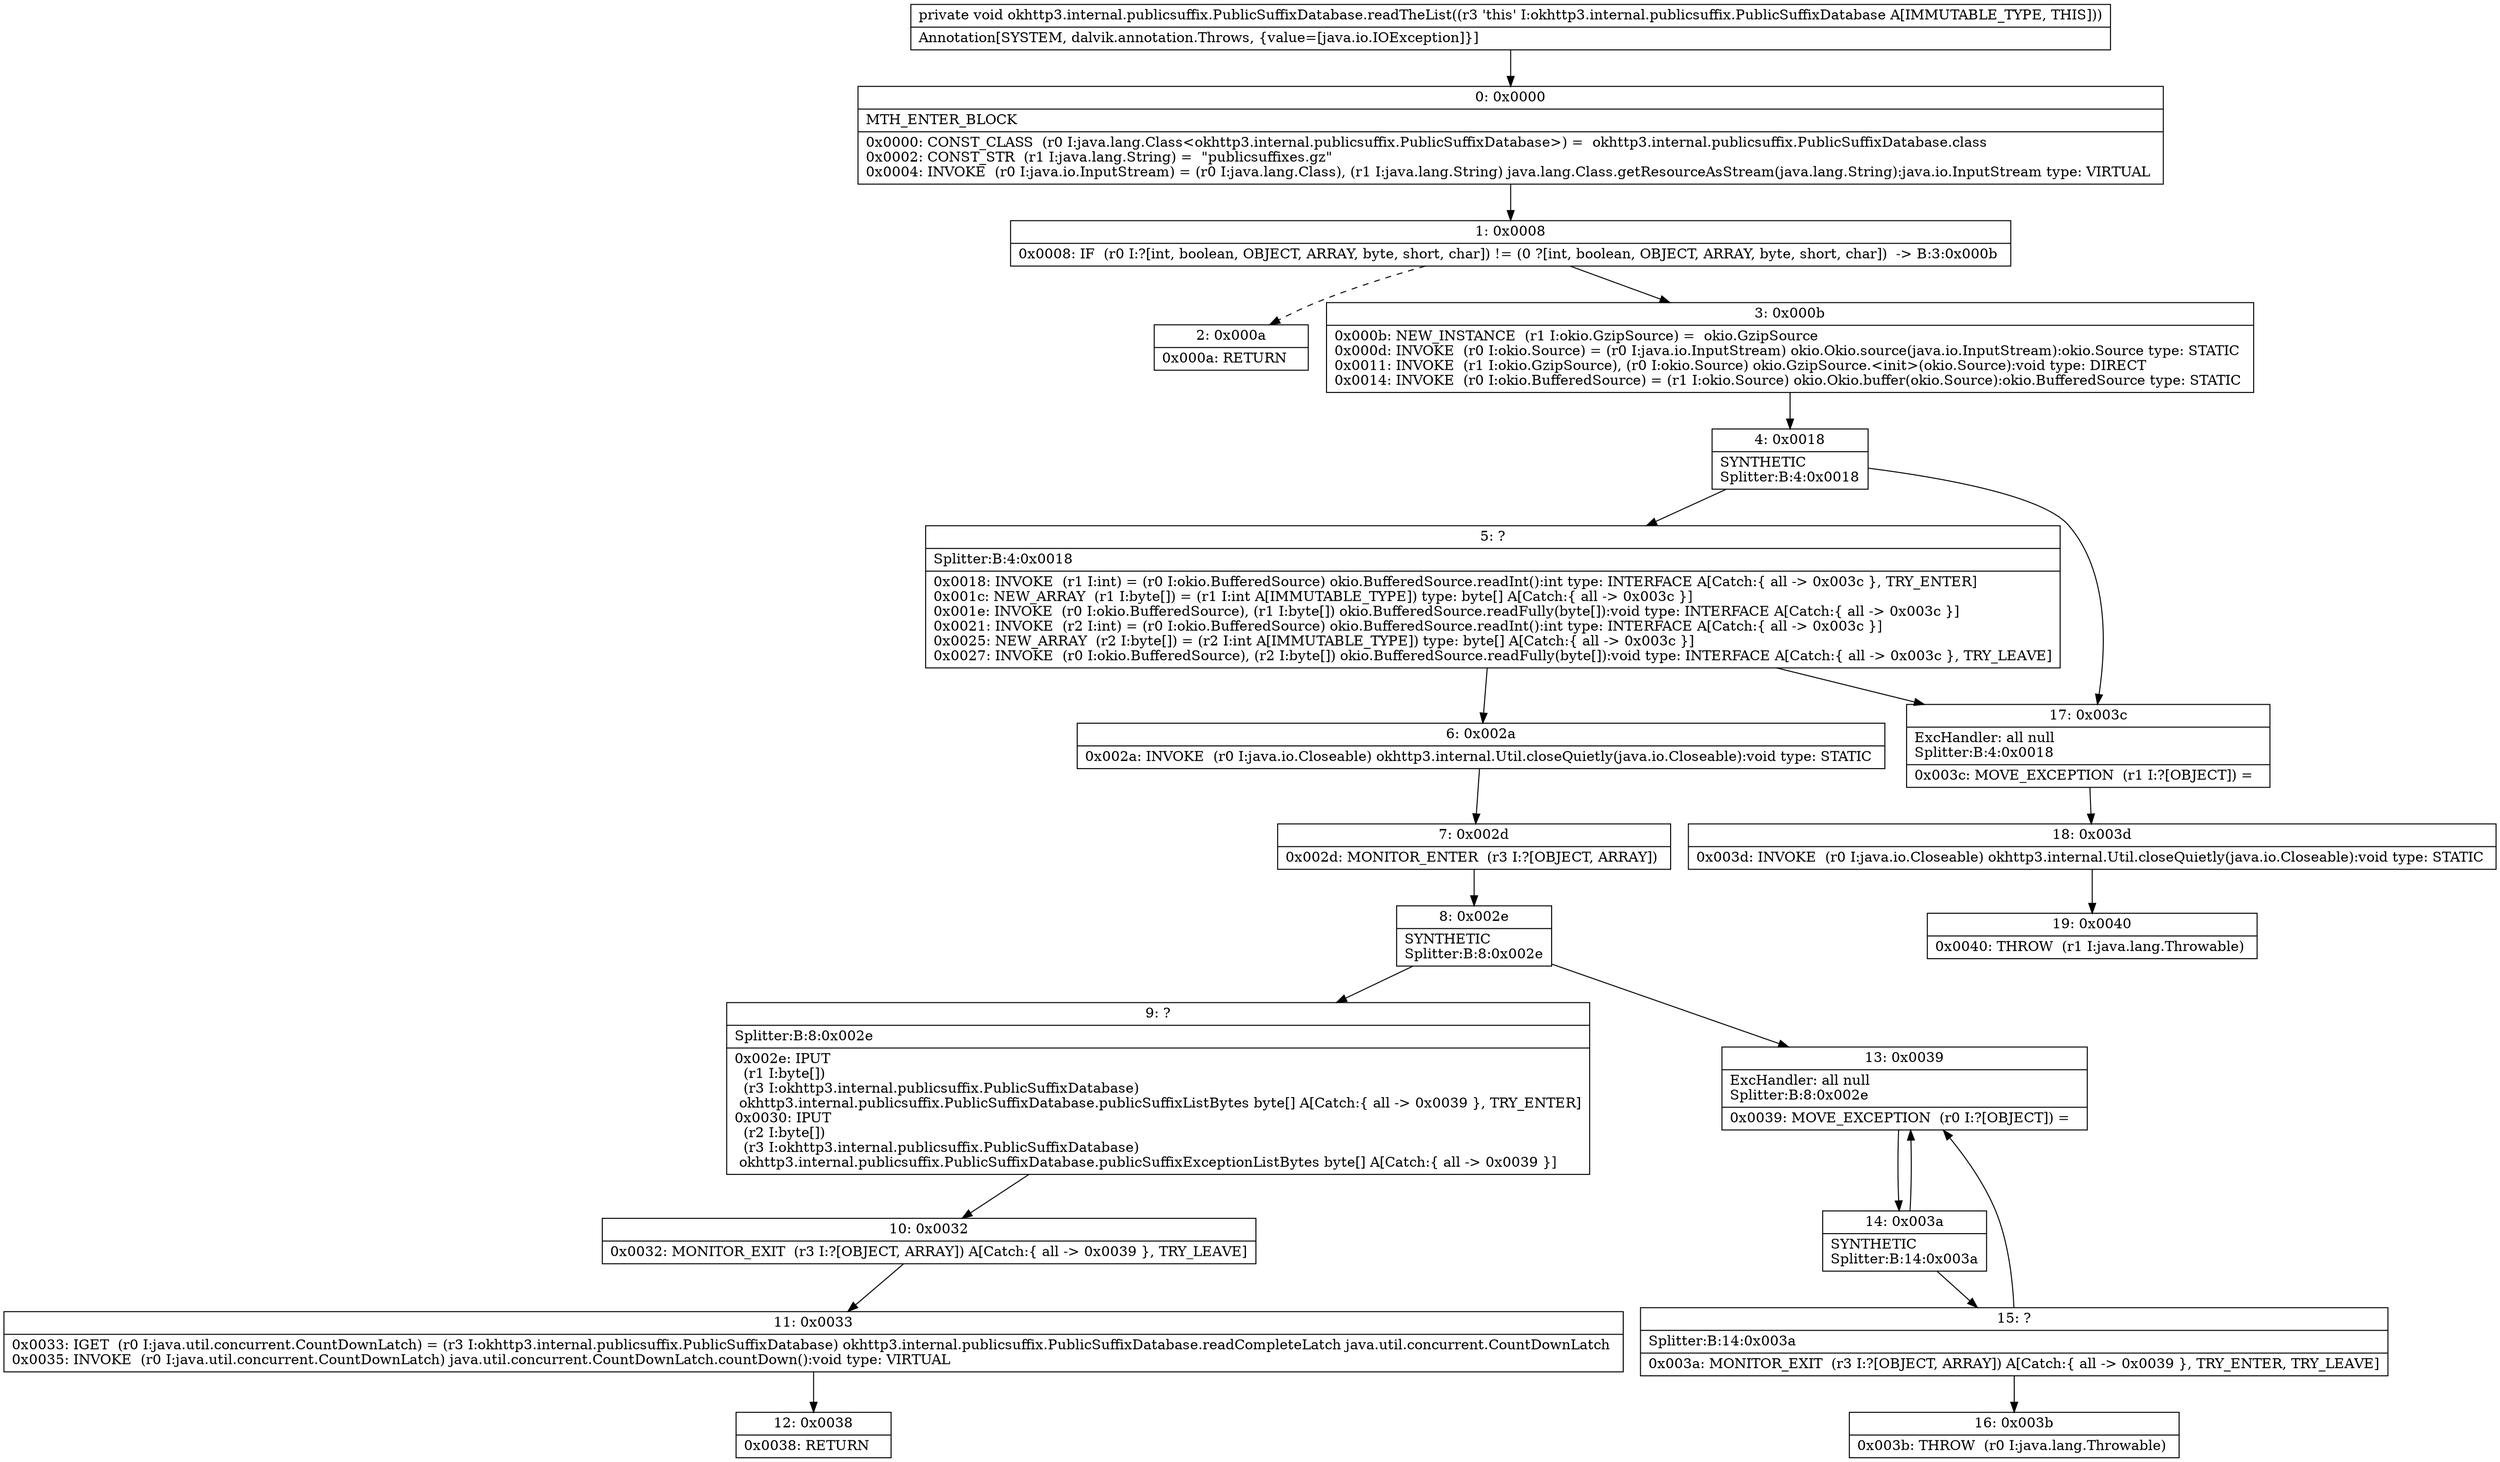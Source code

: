 digraph "CFG forokhttp3.internal.publicsuffix.PublicSuffixDatabase.readTheList()V" {
Node_0 [shape=record,label="{0\:\ 0x0000|MTH_ENTER_BLOCK\l|0x0000: CONST_CLASS  (r0 I:java.lang.Class\<okhttp3.internal.publicsuffix.PublicSuffixDatabase\>) =  okhttp3.internal.publicsuffix.PublicSuffixDatabase.class \l0x0002: CONST_STR  (r1 I:java.lang.String) =  \"publicsuffixes.gz\" \l0x0004: INVOKE  (r0 I:java.io.InputStream) = (r0 I:java.lang.Class), (r1 I:java.lang.String) java.lang.Class.getResourceAsStream(java.lang.String):java.io.InputStream type: VIRTUAL \l}"];
Node_1 [shape=record,label="{1\:\ 0x0008|0x0008: IF  (r0 I:?[int, boolean, OBJECT, ARRAY, byte, short, char]) != (0 ?[int, boolean, OBJECT, ARRAY, byte, short, char])  \-\> B:3:0x000b \l}"];
Node_2 [shape=record,label="{2\:\ 0x000a|0x000a: RETURN   \l}"];
Node_3 [shape=record,label="{3\:\ 0x000b|0x000b: NEW_INSTANCE  (r1 I:okio.GzipSource) =  okio.GzipSource \l0x000d: INVOKE  (r0 I:okio.Source) = (r0 I:java.io.InputStream) okio.Okio.source(java.io.InputStream):okio.Source type: STATIC \l0x0011: INVOKE  (r1 I:okio.GzipSource), (r0 I:okio.Source) okio.GzipSource.\<init\>(okio.Source):void type: DIRECT \l0x0014: INVOKE  (r0 I:okio.BufferedSource) = (r1 I:okio.Source) okio.Okio.buffer(okio.Source):okio.BufferedSource type: STATIC \l}"];
Node_4 [shape=record,label="{4\:\ 0x0018|SYNTHETIC\lSplitter:B:4:0x0018\l}"];
Node_5 [shape=record,label="{5\:\ ?|Splitter:B:4:0x0018\l|0x0018: INVOKE  (r1 I:int) = (r0 I:okio.BufferedSource) okio.BufferedSource.readInt():int type: INTERFACE A[Catch:\{ all \-\> 0x003c \}, TRY_ENTER]\l0x001c: NEW_ARRAY  (r1 I:byte[]) = (r1 I:int A[IMMUTABLE_TYPE]) type: byte[] A[Catch:\{ all \-\> 0x003c \}]\l0x001e: INVOKE  (r0 I:okio.BufferedSource), (r1 I:byte[]) okio.BufferedSource.readFully(byte[]):void type: INTERFACE A[Catch:\{ all \-\> 0x003c \}]\l0x0021: INVOKE  (r2 I:int) = (r0 I:okio.BufferedSource) okio.BufferedSource.readInt():int type: INTERFACE A[Catch:\{ all \-\> 0x003c \}]\l0x0025: NEW_ARRAY  (r2 I:byte[]) = (r2 I:int A[IMMUTABLE_TYPE]) type: byte[] A[Catch:\{ all \-\> 0x003c \}]\l0x0027: INVOKE  (r0 I:okio.BufferedSource), (r2 I:byte[]) okio.BufferedSource.readFully(byte[]):void type: INTERFACE A[Catch:\{ all \-\> 0x003c \}, TRY_LEAVE]\l}"];
Node_6 [shape=record,label="{6\:\ 0x002a|0x002a: INVOKE  (r0 I:java.io.Closeable) okhttp3.internal.Util.closeQuietly(java.io.Closeable):void type: STATIC \l}"];
Node_7 [shape=record,label="{7\:\ 0x002d|0x002d: MONITOR_ENTER  (r3 I:?[OBJECT, ARRAY]) \l}"];
Node_8 [shape=record,label="{8\:\ 0x002e|SYNTHETIC\lSplitter:B:8:0x002e\l}"];
Node_9 [shape=record,label="{9\:\ ?|Splitter:B:8:0x002e\l|0x002e: IPUT  \l  (r1 I:byte[])\l  (r3 I:okhttp3.internal.publicsuffix.PublicSuffixDatabase)\l okhttp3.internal.publicsuffix.PublicSuffixDatabase.publicSuffixListBytes byte[] A[Catch:\{ all \-\> 0x0039 \}, TRY_ENTER]\l0x0030: IPUT  \l  (r2 I:byte[])\l  (r3 I:okhttp3.internal.publicsuffix.PublicSuffixDatabase)\l okhttp3.internal.publicsuffix.PublicSuffixDatabase.publicSuffixExceptionListBytes byte[] A[Catch:\{ all \-\> 0x0039 \}]\l}"];
Node_10 [shape=record,label="{10\:\ 0x0032|0x0032: MONITOR_EXIT  (r3 I:?[OBJECT, ARRAY]) A[Catch:\{ all \-\> 0x0039 \}, TRY_LEAVE]\l}"];
Node_11 [shape=record,label="{11\:\ 0x0033|0x0033: IGET  (r0 I:java.util.concurrent.CountDownLatch) = (r3 I:okhttp3.internal.publicsuffix.PublicSuffixDatabase) okhttp3.internal.publicsuffix.PublicSuffixDatabase.readCompleteLatch java.util.concurrent.CountDownLatch \l0x0035: INVOKE  (r0 I:java.util.concurrent.CountDownLatch) java.util.concurrent.CountDownLatch.countDown():void type: VIRTUAL \l}"];
Node_12 [shape=record,label="{12\:\ 0x0038|0x0038: RETURN   \l}"];
Node_13 [shape=record,label="{13\:\ 0x0039|ExcHandler: all null\lSplitter:B:8:0x002e\l|0x0039: MOVE_EXCEPTION  (r0 I:?[OBJECT]) =  \l}"];
Node_14 [shape=record,label="{14\:\ 0x003a|SYNTHETIC\lSplitter:B:14:0x003a\l}"];
Node_15 [shape=record,label="{15\:\ ?|Splitter:B:14:0x003a\l|0x003a: MONITOR_EXIT  (r3 I:?[OBJECT, ARRAY]) A[Catch:\{ all \-\> 0x0039 \}, TRY_ENTER, TRY_LEAVE]\l}"];
Node_16 [shape=record,label="{16\:\ 0x003b|0x003b: THROW  (r0 I:java.lang.Throwable) \l}"];
Node_17 [shape=record,label="{17\:\ 0x003c|ExcHandler: all null\lSplitter:B:4:0x0018\l|0x003c: MOVE_EXCEPTION  (r1 I:?[OBJECT]) =  \l}"];
Node_18 [shape=record,label="{18\:\ 0x003d|0x003d: INVOKE  (r0 I:java.io.Closeable) okhttp3.internal.Util.closeQuietly(java.io.Closeable):void type: STATIC \l}"];
Node_19 [shape=record,label="{19\:\ 0x0040|0x0040: THROW  (r1 I:java.lang.Throwable) \l}"];
MethodNode[shape=record,label="{private void okhttp3.internal.publicsuffix.PublicSuffixDatabase.readTheList((r3 'this' I:okhttp3.internal.publicsuffix.PublicSuffixDatabase A[IMMUTABLE_TYPE, THIS]))  | Annotation[SYSTEM, dalvik.annotation.Throws, \{value=[java.io.IOException]\}]\l}"];
MethodNode -> Node_0;
Node_0 -> Node_1;
Node_1 -> Node_2[style=dashed];
Node_1 -> Node_3;
Node_3 -> Node_4;
Node_4 -> Node_5;
Node_4 -> Node_17;
Node_5 -> Node_6;
Node_5 -> Node_17;
Node_6 -> Node_7;
Node_7 -> Node_8;
Node_8 -> Node_9;
Node_8 -> Node_13;
Node_9 -> Node_10;
Node_10 -> Node_11;
Node_11 -> Node_12;
Node_13 -> Node_14;
Node_14 -> Node_15;
Node_14 -> Node_13;
Node_15 -> Node_16;
Node_15 -> Node_13;
Node_17 -> Node_18;
Node_18 -> Node_19;
}


